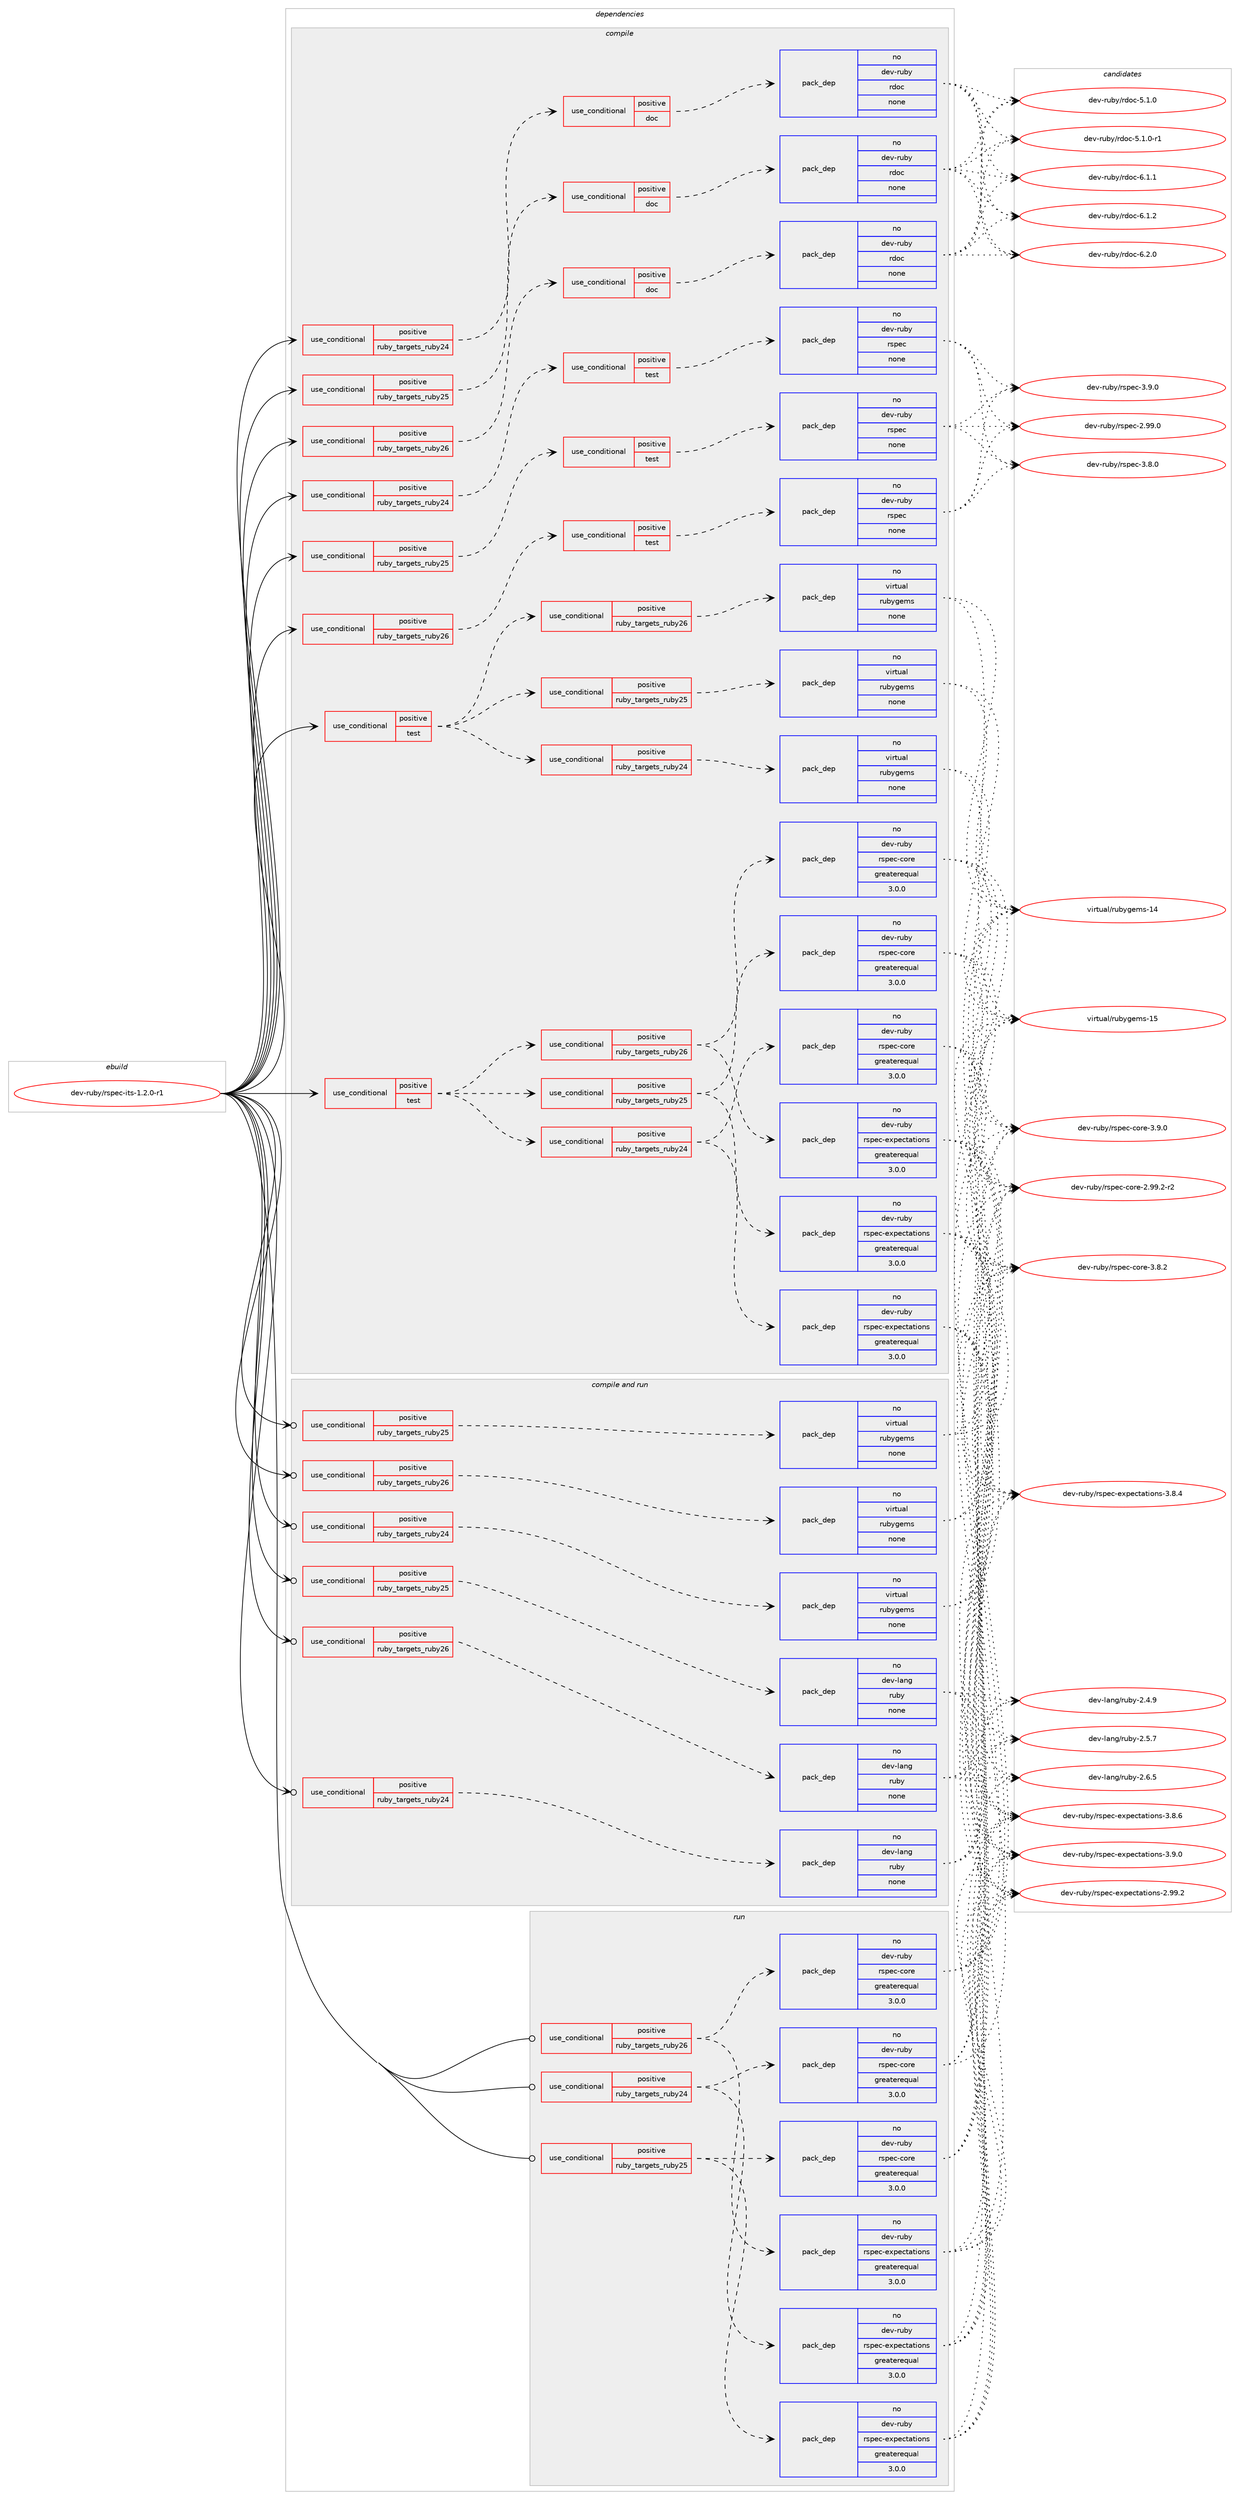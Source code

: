 digraph prolog {

# *************
# Graph options
# *************

newrank=true;
concentrate=true;
compound=true;
graph [rankdir=LR,fontname=Helvetica,fontsize=10,ranksep=1.5];#, ranksep=2.5, nodesep=0.2];
edge  [arrowhead=vee];
node  [fontname=Helvetica,fontsize=10];

# **********
# The ebuild
# **********

subgraph cluster_leftcol {
color=gray;
rank=same;
label=<<i>ebuild</i>>;
id [label="dev-ruby/rspec-its-1.2.0-r1", color=red, width=4, href="../dev-ruby/rspec-its-1.2.0-r1.svg"];
}

# ****************
# The dependencies
# ****************

subgraph cluster_midcol {
color=gray;
label=<<i>dependencies</i>>;
subgraph cluster_compile {
fillcolor="#eeeeee";
style=filled;
label=<<i>compile</i>>;
subgraph cond174119 {
dependency708113 [label=<<TABLE BORDER="0" CELLBORDER="1" CELLSPACING="0" CELLPADDING="4"><TR><TD ROWSPAN="3" CELLPADDING="10">use_conditional</TD></TR><TR><TD>positive</TD></TR><TR><TD>ruby_targets_ruby24</TD></TR></TABLE>>, shape=none, color=red];
subgraph cond174120 {
dependency708114 [label=<<TABLE BORDER="0" CELLBORDER="1" CELLSPACING="0" CELLPADDING="4"><TR><TD ROWSPAN="3" CELLPADDING="10">use_conditional</TD></TR><TR><TD>positive</TD></TR><TR><TD>doc</TD></TR></TABLE>>, shape=none, color=red];
subgraph pack521964 {
dependency708115 [label=<<TABLE BORDER="0" CELLBORDER="1" CELLSPACING="0" CELLPADDING="4" WIDTH="220"><TR><TD ROWSPAN="6" CELLPADDING="30">pack_dep</TD></TR><TR><TD WIDTH="110">no</TD></TR><TR><TD>dev-ruby</TD></TR><TR><TD>rdoc</TD></TR><TR><TD>none</TD></TR><TR><TD></TD></TR></TABLE>>, shape=none, color=blue];
}
dependency708114:e -> dependency708115:w [weight=20,style="dashed",arrowhead="vee"];
}
dependency708113:e -> dependency708114:w [weight=20,style="dashed",arrowhead="vee"];
}
id:e -> dependency708113:w [weight=20,style="solid",arrowhead="vee"];
subgraph cond174121 {
dependency708116 [label=<<TABLE BORDER="0" CELLBORDER="1" CELLSPACING="0" CELLPADDING="4"><TR><TD ROWSPAN="3" CELLPADDING="10">use_conditional</TD></TR><TR><TD>positive</TD></TR><TR><TD>ruby_targets_ruby24</TD></TR></TABLE>>, shape=none, color=red];
subgraph cond174122 {
dependency708117 [label=<<TABLE BORDER="0" CELLBORDER="1" CELLSPACING="0" CELLPADDING="4"><TR><TD ROWSPAN="3" CELLPADDING="10">use_conditional</TD></TR><TR><TD>positive</TD></TR><TR><TD>test</TD></TR></TABLE>>, shape=none, color=red];
subgraph pack521965 {
dependency708118 [label=<<TABLE BORDER="0" CELLBORDER="1" CELLSPACING="0" CELLPADDING="4" WIDTH="220"><TR><TD ROWSPAN="6" CELLPADDING="30">pack_dep</TD></TR><TR><TD WIDTH="110">no</TD></TR><TR><TD>dev-ruby</TD></TR><TR><TD>rspec</TD></TR><TR><TD>none</TD></TR><TR><TD></TD></TR></TABLE>>, shape=none, color=blue];
}
dependency708117:e -> dependency708118:w [weight=20,style="dashed",arrowhead="vee"];
}
dependency708116:e -> dependency708117:w [weight=20,style="dashed",arrowhead="vee"];
}
id:e -> dependency708116:w [weight=20,style="solid",arrowhead="vee"];
subgraph cond174123 {
dependency708119 [label=<<TABLE BORDER="0" CELLBORDER="1" CELLSPACING="0" CELLPADDING="4"><TR><TD ROWSPAN="3" CELLPADDING="10">use_conditional</TD></TR><TR><TD>positive</TD></TR><TR><TD>ruby_targets_ruby25</TD></TR></TABLE>>, shape=none, color=red];
subgraph cond174124 {
dependency708120 [label=<<TABLE BORDER="0" CELLBORDER="1" CELLSPACING="0" CELLPADDING="4"><TR><TD ROWSPAN="3" CELLPADDING="10">use_conditional</TD></TR><TR><TD>positive</TD></TR><TR><TD>doc</TD></TR></TABLE>>, shape=none, color=red];
subgraph pack521966 {
dependency708121 [label=<<TABLE BORDER="0" CELLBORDER="1" CELLSPACING="0" CELLPADDING="4" WIDTH="220"><TR><TD ROWSPAN="6" CELLPADDING="30">pack_dep</TD></TR><TR><TD WIDTH="110">no</TD></TR><TR><TD>dev-ruby</TD></TR><TR><TD>rdoc</TD></TR><TR><TD>none</TD></TR><TR><TD></TD></TR></TABLE>>, shape=none, color=blue];
}
dependency708120:e -> dependency708121:w [weight=20,style="dashed",arrowhead="vee"];
}
dependency708119:e -> dependency708120:w [weight=20,style="dashed",arrowhead="vee"];
}
id:e -> dependency708119:w [weight=20,style="solid",arrowhead="vee"];
subgraph cond174125 {
dependency708122 [label=<<TABLE BORDER="0" CELLBORDER="1" CELLSPACING="0" CELLPADDING="4"><TR><TD ROWSPAN="3" CELLPADDING="10">use_conditional</TD></TR><TR><TD>positive</TD></TR><TR><TD>ruby_targets_ruby25</TD></TR></TABLE>>, shape=none, color=red];
subgraph cond174126 {
dependency708123 [label=<<TABLE BORDER="0" CELLBORDER="1" CELLSPACING="0" CELLPADDING="4"><TR><TD ROWSPAN="3" CELLPADDING="10">use_conditional</TD></TR><TR><TD>positive</TD></TR><TR><TD>test</TD></TR></TABLE>>, shape=none, color=red];
subgraph pack521967 {
dependency708124 [label=<<TABLE BORDER="0" CELLBORDER="1" CELLSPACING="0" CELLPADDING="4" WIDTH="220"><TR><TD ROWSPAN="6" CELLPADDING="30">pack_dep</TD></TR><TR><TD WIDTH="110">no</TD></TR><TR><TD>dev-ruby</TD></TR><TR><TD>rspec</TD></TR><TR><TD>none</TD></TR><TR><TD></TD></TR></TABLE>>, shape=none, color=blue];
}
dependency708123:e -> dependency708124:w [weight=20,style="dashed",arrowhead="vee"];
}
dependency708122:e -> dependency708123:w [weight=20,style="dashed",arrowhead="vee"];
}
id:e -> dependency708122:w [weight=20,style="solid",arrowhead="vee"];
subgraph cond174127 {
dependency708125 [label=<<TABLE BORDER="0" CELLBORDER="1" CELLSPACING="0" CELLPADDING="4"><TR><TD ROWSPAN="3" CELLPADDING="10">use_conditional</TD></TR><TR><TD>positive</TD></TR><TR><TD>ruby_targets_ruby26</TD></TR></TABLE>>, shape=none, color=red];
subgraph cond174128 {
dependency708126 [label=<<TABLE BORDER="0" CELLBORDER="1" CELLSPACING="0" CELLPADDING="4"><TR><TD ROWSPAN="3" CELLPADDING="10">use_conditional</TD></TR><TR><TD>positive</TD></TR><TR><TD>doc</TD></TR></TABLE>>, shape=none, color=red];
subgraph pack521968 {
dependency708127 [label=<<TABLE BORDER="0" CELLBORDER="1" CELLSPACING="0" CELLPADDING="4" WIDTH="220"><TR><TD ROWSPAN="6" CELLPADDING="30">pack_dep</TD></TR><TR><TD WIDTH="110">no</TD></TR><TR><TD>dev-ruby</TD></TR><TR><TD>rdoc</TD></TR><TR><TD>none</TD></TR><TR><TD></TD></TR></TABLE>>, shape=none, color=blue];
}
dependency708126:e -> dependency708127:w [weight=20,style="dashed",arrowhead="vee"];
}
dependency708125:e -> dependency708126:w [weight=20,style="dashed",arrowhead="vee"];
}
id:e -> dependency708125:w [weight=20,style="solid",arrowhead="vee"];
subgraph cond174129 {
dependency708128 [label=<<TABLE BORDER="0" CELLBORDER="1" CELLSPACING="0" CELLPADDING="4"><TR><TD ROWSPAN="3" CELLPADDING="10">use_conditional</TD></TR><TR><TD>positive</TD></TR><TR><TD>ruby_targets_ruby26</TD></TR></TABLE>>, shape=none, color=red];
subgraph cond174130 {
dependency708129 [label=<<TABLE BORDER="0" CELLBORDER="1" CELLSPACING="0" CELLPADDING="4"><TR><TD ROWSPAN="3" CELLPADDING="10">use_conditional</TD></TR><TR><TD>positive</TD></TR><TR><TD>test</TD></TR></TABLE>>, shape=none, color=red];
subgraph pack521969 {
dependency708130 [label=<<TABLE BORDER="0" CELLBORDER="1" CELLSPACING="0" CELLPADDING="4" WIDTH="220"><TR><TD ROWSPAN="6" CELLPADDING="30">pack_dep</TD></TR><TR><TD WIDTH="110">no</TD></TR><TR><TD>dev-ruby</TD></TR><TR><TD>rspec</TD></TR><TR><TD>none</TD></TR><TR><TD></TD></TR></TABLE>>, shape=none, color=blue];
}
dependency708129:e -> dependency708130:w [weight=20,style="dashed",arrowhead="vee"];
}
dependency708128:e -> dependency708129:w [weight=20,style="dashed",arrowhead="vee"];
}
id:e -> dependency708128:w [weight=20,style="solid",arrowhead="vee"];
subgraph cond174131 {
dependency708131 [label=<<TABLE BORDER="0" CELLBORDER="1" CELLSPACING="0" CELLPADDING="4"><TR><TD ROWSPAN="3" CELLPADDING="10">use_conditional</TD></TR><TR><TD>positive</TD></TR><TR><TD>test</TD></TR></TABLE>>, shape=none, color=red];
subgraph cond174132 {
dependency708132 [label=<<TABLE BORDER="0" CELLBORDER="1" CELLSPACING="0" CELLPADDING="4"><TR><TD ROWSPAN="3" CELLPADDING="10">use_conditional</TD></TR><TR><TD>positive</TD></TR><TR><TD>ruby_targets_ruby24</TD></TR></TABLE>>, shape=none, color=red];
subgraph pack521970 {
dependency708133 [label=<<TABLE BORDER="0" CELLBORDER="1" CELLSPACING="0" CELLPADDING="4" WIDTH="220"><TR><TD ROWSPAN="6" CELLPADDING="30">pack_dep</TD></TR><TR><TD WIDTH="110">no</TD></TR><TR><TD>dev-ruby</TD></TR><TR><TD>rspec-core</TD></TR><TR><TD>greaterequal</TD></TR><TR><TD>3.0.0</TD></TR></TABLE>>, shape=none, color=blue];
}
dependency708132:e -> dependency708133:w [weight=20,style="dashed",arrowhead="vee"];
subgraph pack521971 {
dependency708134 [label=<<TABLE BORDER="0" CELLBORDER="1" CELLSPACING="0" CELLPADDING="4" WIDTH="220"><TR><TD ROWSPAN="6" CELLPADDING="30">pack_dep</TD></TR><TR><TD WIDTH="110">no</TD></TR><TR><TD>dev-ruby</TD></TR><TR><TD>rspec-expectations</TD></TR><TR><TD>greaterequal</TD></TR><TR><TD>3.0.0</TD></TR></TABLE>>, shape=none, color=blue];
}
dependency708132:e -> dependency708134:w [weight=20,style="dashed",arrowhead="vee"];
}
dependency708131:e -> dependency708132:w [weight=20,style="dashed",arrowhead="vee"];
subgraph cond174133 {
dependency708135 [label=<<TABLE BORDER="0" CELLBORDER="1" CELLSPACING="0" CELLPADDING="4"><TR><TD ROWSPAN="3" CELLPADDING="10">use_conditional</TD></TR><TR><TD>positive</TD></TR><TR><TD>ruby_targets_ruby25</TD></TR></TABLE>>, shape=none, color=red];
subgraph pack521972 {
dependency708136 [label=<<TABLE BORDER="0" CELLBORDER="1" CELLSPACING="0" CELLPADDING="4" WIDTH="220"><TR><TD ROWSPAN="6" CELLPADDING="30">pack_dep</TD></TR><TR><TD WIDTH="110">no</TD></TR><TR><TD>dev-ruby</TD></TR><TR><TD>rspec-core</TD></TR><TR><TD>greaterequal</TD></TR><TR><TD>3.0.0</TD></TR></TABLE>>, shape=none, color=blue];
}
dependency708135:e -> dependency708136:w [weight=20,style="dashed",arrowhead="vee"];
subgraph pack521973 {
dependency708137 [label=<<TABLE BORDER="0" CELLBORDER="1" CELLSPACING="0" CELLPADDING="4" WIDTH="220"><TR><TD ROWSPAN="6" CELLPADDING="30">pack_dep</TD></TR><TR><TD WIDTH="110">no</TD></TR><TR><TD>dev-ruby</TD></TR><TR><TD>rspec-expectations</TD></TR><TR><TD>greaterequal</TD></TR><TR><TD>3.0.0</TD></TR></TABLE>>, shape=none, color=blue];
}
dependency708135:e -> dependency708137:w [weight=20,style="dashed",arrowhead="vee"];
}
dependency708131:e -> dependency708135:w [weight=20,style="dashed",arrowhead="vee"];
subgraph cond174134 {
dependency708138 [label=<<TABLE BORDER="0" CELLBORDER="1" CELLSPACING="0" CELLPADDING="4"><TR><TD ROWSPAN="3" CELLPADDING="10">use_conditional</TD></TR><TR><TD>positive</TD></TR><TR><TD>ruby_targets_ruby26</TD></TR></TABLE>>, shape=none, color=red];
subgraph pack521974 {
dependency708139 [label=<<TABLE BORDER="0" CELLBORDER="1" CELLSPACING="0" CELLPADDING="4" WIDTH="220"><TR><TD ROWSPAN="6" CELLPADDING="30">pack_dep</TD></TR><TR><TD WIDTH="110">no</TD></TR><TR><TD>dev-ruby</TD></TR><TR><TD>rspec-core</TD></TR><TR><TD>greaterequal</TD></TR><TR><TD>3.0.0</TD></TR></TABLE>>, shape=none, color=blue];
}
dependency708138:e -> dependency708139:w [weight=20,style="dashed",arrowhead="vee"];
subgraph pack521975 {
dependency708140 [label=<<TABLE BORDER="0" CELLBORDER="1" CELLSPACING="0" CELLPADDING="4" WIDTH="220"><TR><TD ROWSPAN="6" CELLPADDING="30">pack_dep</TD></TR><TR><TD WIDTH="110">no</TD></TR><TR><TD>dev-ruby</TD></TR><TR><TD>rspec-expectations</TD></TR><TR><TD>greaterequal</TD></TR><TR><TD>3.0.0</TD></TR></TABLE>>, shape=none, color=blue];
}
dependency708138:e -> dependency708140:w [weight=20,style="dashed",arrowhead="vee"];
}
dependency708131:e -> dependency708138:w [weight=20,style="dashed",arrowhead="vee"];
}
id:e -> dependency708131:w [weight=20,style="solid",arrowhead="vee"];
subgraph cond174135 {
dependency708141 [label=<<TABLE BORDER="0" CELLBORDER="1" CELLSPACING="0" CELLPADDING="4"><TR><TD ROWSPAN="3" CELLPADDING="10">use_conditional</TD></TR><TR><TD>positive</TD></TR><TR><TD>test</TD></TR></TABLE>>, shape=none, color=red];
subgraph cond174136 {
dependency708142 [label=<<TABLE BORDER="0" CELLBORDER="1" CELLSPACING="0" CELLPADDING="4"><TR><TD ROWSPAN="3" CELLPADDING="10">use_conditional</TD></TR><TR><TD>positive</TD></TR><TR><TD>ruby_targets_ruby24</TD></TR></TABLE>>, shape=none, color=red];
subgraph pack521976 {
dependency708143 [label=<<TABLE BORDER="0" CELLBORDER="1" CELLSPACING="0" CELLPADDING="4" WIDTH="220"><TR><TD ROWSPAN="6" CELLPADDING="30">pack_dep</TD></TR><TR><TD WIDTH="110">no</TD></TR><TR><TD>virtual</TD></TR><TR><TD>rubygems</TD></TR><TR><TD>none</TD></TR><TR><TD></TD></TR></TABLE>>, shape=none, color=blue];
}
dependency708142:e -> dependency708143:w [weight=20,style="dashed",arrowhead="vee"];
}
dependency708141:e -> dependency708142:w [weight=20,style="dashed",arrowhead="vee"];
subgraph cond174137 {
dependency708144 [label=<<TABLE BORDER="0" CELLBORDER="1" CELLSPACING="0" CELLPADDING="4"><TR><TD ROWSPAN="3" CELLPADDING="10">use_conditional</TD></TR><TR><TD>positive</TD></TR><TR><TD>ruby_targets_ruby25</TD></TR></TABLE>>, shape=none, color=red];
subgraph pack521977 {
dependency708145 [label=<<TABLE BORDER="0" CELLBORDER="1" CELLSPACING="0" CELLPADDING="4" WIDTH="220"><TR><TD ROWSPAN="6" CELLPADDING="30">pack_dep</TD></TR><TR><TD WIDTH="110">no</TD></TR><TR><TD>virtual</TD></TR><TR><TD>rubygems</TD></TR><TR><TD>none</TD></TR><TR><TD></TD></TR></TABLE>>, shape=none, color=blue];
}
dependency708144:e -> dependency708145:w [weight=20,style="dashed",arrowhead="vee"];
}
dependency708141:e -> dependency708144:w [weight=20,style="dashed",arrowhead="vee"];
subgraph cond174138 {
dependency708146 [label=<<TABLE BORDER="0" CELLBORDER="1" CELLSPACING="0" CELLPADDING="4"><TR><TD ROWSPAN="3" CELLPADDING="10">use_conditional</TD></TR><TR><TD>positive</TD></TR><TR><TD>ruby_targets_ruby26</TD></TR></TABLE>>, shape=none, color=red];
subgraph pack521978 {
dependency708147 [label=<<TABLE BORDER="0" CELLBORDER="1" CELLSPACING="0" CELLPADDING="4" WIDTH="220"><TR><TD ROWSPAN="6" CELLPADDING="30">pack_dep</TD></TR><TR><TD WIDTH="110">no</TD></TR><TR><TD>virtual</TD></TR><TR><TD>rubygems</TD></TR><TR><TD>none</TD></TR><TR><TD></TD></TR></TABLE>>, shape=none, color=blue];
}
dependency708146:e -> dependency708147:w [weight=20,style="dashed",arrowhead="vee"];
}
dependency708141:e -> dependency708146:w [weight=20,style="dashed",arrowhead="vee"];
}
id:e -> dependency708141:w [weight=20,style="solid",arrowhead="vee"];
}
subgraph cluster_compileandrun {
fillcolor="#eeeeee";
style=filled;
label=<<i>compile and run</i>>;
subgraph cond174139 {
dependency708148 [label=<<TABLE BORDER="0" CELLBORDER="1" CELLSPACING="0" CELLPADDING="4"><TR><TD ROWSPAN="3" CELLPADDING="10">use_conditional</TD></TR><TR><TD>positive</TD></TR><TR><TD>ruby_targets_ruby24</TD></TR></TABLE>>, shape=none, color=red];
subgraph pack521979 {
dependency708149 [label=<<TABLE BORDER="0" CELLBORDER="1" CELLSPACING="0" CELLPADDING="4" WIDTH="220"><TR><TD ROWSPAN="6" CELLPADDING="30">pack_dep</TD></TR><TR><TD WIDTH="110">no</TD></TR><TR><TD>dev-lang</TD></TR><TR><TD>ruby</TD></TR><TR><TD>none</TD></TR><TR><TD></TD></TR></TABLE>>, shape=none, color=blue];
}
dependency708148:e -> dependency708149:w [weight=20,style="dashed",arrowhead="vee"];
}
id:e -> dependency708148:w [weight=20,style="solid",arrowhead="odotvee"];
subgraph cond174140 {
dependency708150 [label=<<TABLE BORDER="0" CELLBORDER="1" CELLSPACING="0" CELLPADDING="4"><TR><TD ROWSPAN="3" CELLPADDING="10">use_conditional</TD></TR><TR><TD>positive</TD></TR><TR><TD>ruby_targets_ruby24</TD></TR></TABLE>>, shape=none, color=red];
subgraph pack521980 {
dependency708151 [label=<<TABLE BORDER="0" CELLBORDER="1" CELLSPACING="0" CELLPADDING="4" WIDTH="220"><TR><TD ROWSPAN="6" CELLPADDING="30">pack_dep</TD></TR><TR><TD WIDTH="110">no</TD></TR><TR><TD>virtual</TD></TR><TR><TD>rubygems</TD></TR><TR><TD>none</TD></TR><TR><TD></TD></TR></TABLE>>, shape=none, color=blue];
}
dependency708150:e -> dependency708151:w [weight=20,style="dashed",arrowhead="vee"];
}
id:e -> dependency708150:w [weight=20,style="solid",arrowhead="odotvee"];
subgraph cond174141 {
dependency708152 [label=<<TABLE BORDER="0" CELLBORDER="1" CELLSPACING="0" CELLPADDING="4"><TR><TD ROWSPAN="3" CELLPADDING="10">use_conditional</TD></TR><TR><TD>positive</TD></TR><TR><TD>ruby_targets_ruby25</TD></TR></TABLE>>, shape=none, color=red];
subgraph pack521981 {
dependency708153 [label=<<TABLE BORDER="0" CELLBORDER="1" CELLSPACING="0" CELLPADDING="4" WIDTH="220"><TR><TD ROWSPAN="6" CELLPADDING="30">pack_dep</TD></TR><TR><TD WIDTH="110">no</TD></TR><TR><TD>dev-lang</TD></TR><TR><TD>ruby</TD></TR><TR><TD>none</TD></TR><TR><TD></TD></TR></TABLE>>, shape=none, color=blue];
}
dependency708152:e -> dependency708153:w [weight=20,style="dashed",arrowhead="vee"];
}
id:e -> dependency708152:w [weight=20,style="solid",arrowhead="odotvee"];
subgraph cond174142 {
dependency708154 [label=<<TABLE BORDER="0" CELLBORDER="1" CELLSPACING="0" CELLPADDING="4"><TR><TD ROWSPAN="3" CELLPADDING="10">use_conditional</TD></TR><TR><TD>positive</TD></TR><TR><TD>ruby_targets_ruby25</TD></TR></TABLE>>, shape=none, color=red];
subgraph pack521982 {
dependency708155 [label=<<TABLE BORDER="0" CELLBORDER="1" CELLSPACING="0" CELLPADDING="4" WIDTH="220"><TR><TD ROWSPAN="6" CELLPADDING="30">pack_dep</TD></TR><TR><TD WIDTH="110">no</TD></TR><TR><TD>virtual</TD></TR><TR><TD>rubygems</TD></TR><TR><TD>none</TD></TR><TR><TD></TD></TR></TABLE>>, shape=none, color=blue];
}
dependency708154:e -> dependency708155:w [weight=20,style="dashed",arrowhead="vee"];
}
id:e -> dependency708154:w [weight=20,style="solid",arrowhead="odotvee"];
subgraph cond174143 {
dependency708156 [label=<<TABLE BORDER="0" CELLBORDER="1" CELLSPACING="0" CELLPADDING="4"><TR><TD ROWSPAN="3" CELLPADDING="10">use_conditional</TD></TR><TR><TD>positive</TD></TR><TR><TD>ruby_targets_ruby26</TD></TR></TABLE>>, shape=none, color=red];
subgraph pack521983 {
dependency708157 [label=<<TABLE BORDER="0" CELLBORDER="1" CELLSPACING="0" CELLPADDING="4" WIDTH="220"><TR><TD ROWSPAN="6" CELLPADDING="30">pack_dep</TD></TR><TR><TD WIDTH="110">no</TD></TR><TR><TD>dev-lang</TD></TR><TR><TD>ruby</TD></TR><TR><TD>none</TD></TR><TR><TD></TD></TR></TABLE>>, shape=none, color=blue];
}
dependency708156:e -> dependency708157:w [weight=20,style="dashed",arrowhead="vee"];
}
id:e -> dependency708156:w [weight=20,style="solid",arrowhead="odotvee"];
subgraph cond174144 {
dependency708158 [label=<<TABLE BORDER="0" CELLBORDER="1" CELLSPACING="0" CELLPADDING="4"><TR><TD ROWSPAN="3" CELLPADDING="10">use_conditional</TD></TR><TR><TD>positive</TD></TR><TR><TD>ruby_targets_ruby26</TD></TR></TABLE>>, shape=none, color=red];
subgraph pack521984 {
dependency708159 [label=<<TABLE BORDER="0" CELLBORDER="1" CELLSPACING="0" CELLPADDING="4" WIDTH="220"><TR><TD ROWSPAN="6" CELLPADDING="30">pack_dep</TD></TR><TR><TD WIDTH="110">no</TD></TR><TR><TD>virtual</TD></TR><TR><TD>rubygems</TD></TR><TR><TD>none</TD></TR><TR><TD></TD></TR></TABLE>>, shape=none, color=blue];
}
dependency708158:e -> dependency708159:w [weight=20,style="dashed",arrowhead="vee"];
}
id:e -> dependency708158:w [weight=20,style="solid",arrowhead="odotvee"];
}
subgraph cluster_run {
fillcolor="#eeeeee";
style=filled;
label=<<i>run</i>>;
subgraph cond174145 {
dependency708160 [label=<<TABLE BORDER="0" CELLBORDER="1" CELLSPACING="0" CELLPADDING="4"><TR><TD ROWSPAN="3" CELLPADDING="10">use_conditional</TD></TR><TR><TD>positive</TD></TR><TR><TD>ruby_targets_ruby24</TD></TR></TABLE>>, shape=none, color=red];
subgraph pack521985 {
dependency708161 [label=<<TABLE BORDER="0" CELLBORDER="1" CELLSPACING="0" CELLPADDING="4" WIDTH="220"><TR><TD ROWSPAN="6" CELLPADDING="30">pack_dep</TD></TR><TR><TD WIDTH="110">no</TD></TR><TR><TD>dev-ruby</TD></TR><TR><TD>rspec-core</TD></TR><TR><TD>greaterequal</TD></TR><TR><TD>3.0.0</TD></TR></TABLE>>, shape=none, color=blue];
}
dependency708160:e -> dependency708161:w [weight=20,style="dashed",arrowhead="vee"];
subgraph pack521986 {
dependency708162 [label=<<TABLE BORDER="0" CELLBORDER="1" CELLSPACING="0" CELLPADDING="4" WIDTH="220"><TR><TD ROWSPAN="6" CELLPADDING="30">pack_dep</TD></TR><TR><TD WIDTH="110">no</TD></TR><TR><TD>dev-ruby</TD></TR><TR><TD>rspec-expectations</TD></TR><TR><TD>greaterequal</TD></TR><TR><TD>3.0.0</TD></TR></TABLE>>, shape=none, color=blue];
}
dependency708160:e -> dependency708162:w [weight=20,style="dashed",arrowhead="vee"];
}
id:e -> dependency708160:w [weight=20,style="solid",arrowhead="odot"];
subgraph cond174146 {
dependency708163 [label=<<TABLE BORDER="0" CELLBORDER="1" CELLSPACING="0" CELLPADDING="4"><TR><TD ROWSPAN="3" CELLPADDING="10">use_conditional</TD></TR><TR><TD>positive</TD></TR><TR><TD>ruby_targets_ruby25</TD></TR></TABLE>>, shape=none, color=red];
subgraph pack521987 {
dependency708164 [label=<<TABLE BORDER="0" CELLBORDER="1" CELLSPACING="0" CELLPADDING="4" WIDTH="220"><TR><TD ROWSPAN="6" CELLPADDING="30">pack_dep</TD></TR><TR><TD WIDTH="110">no</TD></TR><TR><TD>dev-ruby</TD></TR><TR><TD>rspec-core</TD></TR><TR><TD>greaterequal</TD></TR><TR><TD>3.0.0</TD></TR></TABLE>>, shape=none, color=blue];
}
dependency708163:e -> dependency708164:w [weight=20,style="dashed",arrowhead="vee"];
subgraph pack521988 {
dependency708165 [label=<<TABLE BORDER="0" CELLBORDER="1" CELLSPACING="0" CELLPADDING="4" WIDTH="220"><TR><TD ROWSPAN="6" CELLPADDING="30">pack_dep</TD></TR><TR><TD WIDTH="110">no</TD></TR><TR><TD>dev-ruby</TD></TR><TR><TD>rspec-expectations</TD></TR><TR><TD>greaterequal</TD></TR><TR><TD>3.0.0</TD></TR></TABLE>>, shape=none, color=blue];
}
dependency708163:e -> dependency708165:w [weight=20,style="dashed",arrowhead="vee"];
}
id:e -> dependency708163:w [weight=20,style="solid",arrowhead="odot"];
subgraph cond174147 {
dependency708166 [label=<<TABLE BORDER="0" CELLBORDER="1" CELLSPACING="0" CELLPADDING="4"><TR><TD ROWSPAN="3" CELLPADDING="10">use_conditional</TD></TR><TR><TD>positive</TD></TR><TR><TD>ruby_targets_ruby26</TD></TR></TABLE>>, shape=none, color=red];
subgraph pack521989 {
dependency708167 [label=<<TABLE BORDER="0" CELLBORDER="1" CELLSPACING="0" CELLPADDING="4" WIDTH="220"><TR><TD ROWSPAN="6" CELLPADDING="30">pack_dep</TD></TR><TR><TD WIDTH="110">no</TD></TR><TR><TD>dev-ruby</TD></TR><TR><TD>rspec-core</TD></TR><TR><TD>greaterequal</TD></TR><TR><TD>3.0.0</TD></TR></TABLE>>, shape=none, color=blue];
}
dependency708166:e -> dependency708167:w [weight=20,style="dashed",arrowhead="vee"];
subgraph pack521990 {
dependency708168 [label=<<TABLE BORDER="0" CELLBORDER="1" CELLSPACING="0" CELLPADDING="4" WIDTH="220"><TR><TD ROWSPAN="6" CELLPADDING="30">pack_dep</TD></TR><TR><TD WIDTH="110">no</TD></TR><TR><TD>dev-ruby</TD></TR><TR><TD>rspec-expectations</TD></TR><TR><TD>greaterequal</TD></TR><TR><TD>3.0.0</TD></TR></TABLE>>, shape=none, color=blue];
}
dependency708166:e -> dependency708168:w [weight=20,style="dashed",arrowhead="vee"];
}
id:e -> dependency708166:w [weight=20,style="solid",arrowhead="odot"];
}
}

# **************
# The candidates
# **************

subgraph cluster_choices {
rank=same;
color=gray;
label=<<i>candidates</i>>;

subgraph choice521964 {
color=black;
nodesep=1;
choice10010111845114117981214711410011199455346494648 [label="dev-ruby/rdoc-5.1.0", color=red, width=4,href="../dev-ruby/rdoc-5.1.0.svg"];
choice100101118451141179812147114100111994553464946484511449 [label="dev-ruby/rdoc-5.1.0-r1", color=red, width=4,href="../dev-ruby/rdoc-5.1.0-r1.svg"];
choice10010111845114117981214711410011199455446494649 [label="dev-ruby/rdoc-6.1.1", color=red, width=4,href="../dev-ruby/rdoc-6.1.1.svg"];
choice10010111845114117981214711410011199455446494650 [label="dev-ruby/rdoc-6.1.2", color=red, width=4,href="../dev-ruby/rdoc-6.1.2.svg"];
choice10010111845114117981214711410011199455446504648 [label="dev-ruby/rdoc-6.2.0", color=red, width=4,href="../dev-ruby/rdoc-6.2.0.svg"];
dependency708115:e -> choice10010111845114117981214711410011199455346494648:w [style=dotted,weight="100"];
dependency708115:e -> choice100101118451141179812147114100111994553464946484511449:w [style=dotted,weight="100"];
dependency708115:e -> choice10010111845114117981214711410011199455446494649:w [style=dotted,weight="100"];
dependency708115:e -> choice10010111845114117981214711410011199455446494650:w [style=dotted,weight="100"];
dependency708115:e -> choice10010111845114117981214711410011199455446504648:w [style=dotted,weight="100"];
}
subgraph choice521965 {
color=black;
nodesep=1;
choice1001011184511411798121471141151121019945504657574648 [label="dev-ruby/rspec-2.99.0", color=red, width=4,href="../dev-ruby/rspec-2.99.0.svg"];
choice10010111845114117981214711411511210199455146564648 [label="dev-ruby/rspec-3.8.0", color=red, width=4,href="../dev-ruby/rspec-3.8.0.svg"];
choice10010111845114117981214711411511210199455146574648 [label="dev-ruby/rspec-3.9.0", color=red, width=4,href="../dev-ruby/rspec-3.9.0.svg"];
dependency708118:e -> choice1001011184511411798121471141151121019945504657574648:w [style=dotted,weight="100"];
dependency708118:e -> choice10010111845114117981214711411511210199455146564648:w [style=dotted,weight="100"];
dependency708118:e -> choice10010111845114117981214711411511210199455146574648:w [style=dotted,weight="100"];
}
subgraph choice521966 {
color=black;
nodesep=1;
choice10010111845114117981214711410011199455346494648 [label="dev-ruby/rdoc-5.1.0", color=red, width=4,href="../dev-ruby/rdoc-5.1.0.svg"];
choice100101118451141179812147114100111994553464946484511449 [label="dev-ruby/rdoc-5.1.0-r1", color=red, width=4,href="../dev-ruby/rdoc-5.1.0-r1.svg"];
choice10010111845114117981214711410011199455446494649 [label="dev-ruby/rdoc-6.1.1", color=red, width=4,href="../dev-ruby/rdoc-6.1.1.svg"];
choice10010111845114117981214711410011199455446494650 [label="dev-ruby/rdoc-6.1.2", color=red, width=4,href="../dev-ruby/rdoc-6.1.2.svg"];
choice10010111845114117981214711410011199455446504648 [label="dev-ruby/rdoc-6.2.0", color=red, width=4,href="../dev-ruby/rdoc-6.2.0.svg"];
dependency708121:e -> choice10010111845114117981214711410011199455346494648:w [style=dotted,weight="100"];
dependency708121:e -> choice100101118451141179812147114100111994553464946484511449:w [style=dotted,weight="100"];
dependency708121:e -> choice10010111845114117981214711410011199455446494649:w [style=dotted,weight="100"];
dependency708121:e -> choice10010111845114117981214711410011199455446494650:w [style=dotted,weight="100"];
dependency708121:e -> choice10010111845114117981214711410011199455446504648:w [style=dotted,weight="100"];
}
subgraph choice521967 {
color=black;
nodesep=1;
choice1001011184511411798121471141151121019945504657574648 [label="dev-ruby/rspec-2.99.0", color=red, width=4,href="../dev-ruby/rspec-2.99.0.svg"];
choice10010111845114117981214711411511210199455146564648 [label="dev-ruby/rspec-3.8.0", color=red, width=4,href="../dev-ruby/rspec-3.8.0.svg"];
choice10010111845114117981214711411511210199455146574648 [label="dev-ruby/rspec-3.9.0", color=red, width=4,href="../dev-ruby/rspec-3.9.0.svg"];
dependency708124:e -> choice1001011184511411798121471141151121019945504657574648:w [style=dotted,weight="100"];
dependency708124:e -> choice10010111845114117981214711411511210199455146564648:w [style=dotted,weight="100"];
dependency708124:e -> choice10010111845114117981214711411511210199455146574648:w [style=dotted,weight="100"];
}
subgraph choice521968 {
color=black;
nodesep=1;
choice10010111845114117981214711410011199455346494648 [label="dev-ruby/rdoc-5.1.0", color=red, width=4,href="../dev-ruby/rdoc-5.1.0.svg"];
choice100101118451141179812147114100111994553464946484511449 [label="dev-ruby/rdoc-5.1.0-r1", color=red, width=4,href="../dev-ruby/rdoc-5.1.0-r1.svg"];
choice10010111845114117981214711410011199455446494649 [label="dev-ruby/rdoc-6.1.1", color=red, width=4,href="../dev-ruby/rdoc-6.1.1.svg"];
choice10010111845114117981214711410011199455446494650 [label="dev-ruby/rdoc-6.1.2", color=red, width=4,href="../dev-ruby/rdoc-6.1.2.svg"];
choice10010111845114117981214711410011199455446504648 [label="dev-ruby/rdoc-6.2.0", color=red, width=4,href="../dev-ruby/rdoc-6.2.0.svg"];
dependency708127:e -> choice10010111845114117981214711410011199455346494648:w [style=dotted,weight="100"];
dependency708127:e -> choice100101118451141179812147114100111994553464946484511449:w [style=dotted,weight="100"];
dependency708127:e -> choice10010111845114117981214711410011199455446494649:w [style=dotted,weight="100"];
dependency708127:e -> choice10010111845114117981214711410011199455446494650:w [style=dotted,weight="100"];
dependency708127:e -> choice10010111845114117981214711410011199455446504648:w [style=dotted,weight="100"];
}
subgraph choice521969 {
color=black;
nodesep=1;
choice1001011184511411798121471141151121019945504657574648 [label="dev-ruby/rspec-2.99.0", color=red, width=4,href="../dev-ruby/rspec-2.99.0.svg"];
choice10010111845114117981214711411511210199455146564648 [label="dev-ruby/rspec-3.8.0", color=red, width=4,href="../dev-ruby/rspec-3.8.0.svg"];
choice10010111845114117981214711411511210199455146574648 [label="dev-ruby/rspec-3.9.0", color=red, width=4,href="../dev-ruby/rspec-3.9.0.svg"];
dependency708130:e -> choice1001011184511411798121471141151121019945504657574648:w [style=dotted,weight="100"];
dependency708130:e -> choice10010111845114117981214711411511210199455146564648:w [style=dotted,weight="100"];
dependency708130:e -> choice10010111845114117981214711411511210199455146574648:w [style=dotted,weight="100"];
}
subgraph choice521970 {
color=black;
nodesep=1;
choice100101118451141179812147114115112101994599111114101455046575746504511450 [label="dev-ruby/rspec-core-2.99.2-r2", color=red, width=4,href="../dev-ruby/rspec-core-2.99.2-r2.svg"];
choice100101118451141179812147114115112101994599111114101455146564650 [label="dev-ruby/rspec-core-3.8.2", color=red, width=4,href="../dev-ruby/rspec-core-3.8.2.svg"];
choice100101118451141179812147114115112101994599111114101455146574648 [label="dev-ruby/rspec-core-3.9.0", color=red, width=4,href="../dev-ruby/rspec-core-3.9.0.svg"];
dependency708133:e -> choice100101118451141179812147114115112101994599111114101455046575746504511450:w [style=dotted,weight="100"];
dependency708133:e -> choice100101118451141179812147114115112101994599111114101455146564650:w [style=dotted,weight="100"];
dependency708133:e -> choice100101118451141179812147114115112101994599111114101455146574648:w [style=dotted,weight="100"];
}
subgraph choice521971 {
color=black;
nodesep=1;
choice1001011184511411798121471141151121019945101120112101991169711610511111011545504657574650 [label="dev-ruby/rspec-expectations-2.99.2", color=red, width=4,href="../dev-ruby/rspec-expectations-2.99.2.svg"];
choice10010111845114117981214711411511210199451011201121019911697116105111110115455146564652 [label="dev-ruby/rspec-expectations-3.8.4", color=red, width=4,href="../dev-ruby/rspec-expectations-3.8.4.svg"];
choice10010111845114117981214711411511210199451011201121019911697116105111110115455146564654 [label="dev-ruby/rspec-expectations-3.8.6", color=red, width=4,href="../dev-ruby/rspec-expectations-3.8.6.svg"];
choice10010111845114117981214711411511210199451011201121019911697116105111110115455146574648 [label="dev-ruby/rspec-expectations-3.9.0", color=red, width=4,href="../dev-ruby/rspec-expectations-3.9.0.svg"];
dependency708134:e -> choice1001011184511411798121471141151121019945101120112101991169711610511111011545504657574650:w [style=dotted,weight="100"];
dependency708134:e -> choice10010111845114117981214711411511210199451011201121019911697116105111110115455146564652:w [style=dotted,weight="100"];
dependency708134:e -> choice10010111845114117981214711411511210199451011201121019911697116105111110115455146564654:w [style=dotted,weight="100"];
dependency708134:e -> choice10010111845114117981214711411511210199451011201121019911697116105111110115455146574648:w [style=dotted,weight="100"];
}
subgraph choice521972 {
color=black;
nodesep=1;
choice100101118451141179812147114115112101994599111114101455046575746504511450 [label="dev-ruby/rspec-core-2.99.2-r2", color=red, width=4,href="../dev-ruby/rspec-core-2.99.2-r2.svg"];
choice100101118451141179812147114115112101994599111114101455146564650 [label="dev-ruby/rspec-core-3.8.2", color=red, width=4,href="../dev-ruby/rspec-core-3.8.2.svg"];
choice100101118451141179812147114115112101994599111114101455146574648 [label="dev-ruby/rspec-core-3.9.0", color=red, width=4,href="../dev-ruby/rspec-core-3.9.0.svg"];
dependency708136:e -> choice100101118451141179812147114115112101994599111114101455046575746504511450:w [style=dotted,weight="100"];
dependency708136:e -> choice100101118451141179812147114115112101994599111114101455146564650:w [style=dotted,weight="100"];
dependency708136:e -> choice100101118451141179812147114115112101994599111114101455146574648:w [style=dotted,weight="100"];
}
subgraph choice521973 {
color=black;
nodesep=1;
choice1001011184511411798121471141151121019945101120112101991169711610511111011545504657574650 [label="dev-ruby/rspec-expectations-2.99.2", color=red, width=4,href="../dev-ruby/rspec-expectations-2.99.2.svg"];
choice10010111845114117981214711411511210199451011201121019911697116105111110115455146564652 [label="dev-ruby/rspec-expectations-3.8.4", color=red, width=4,href="../dev-ruby/rspec-expectations-3.8.4.svg"];
choice10010111845114117981214711411511210199451011201121019911697116105111110115455146564654 [label="dev-ruby/rspec-expectations-3.8.6", color=red, width=4,href="../dev-ruby/rspec-expectations-3.8.6.svg"];
choice10010111845114117981214711411511210199451011201121019911697116105111110115455146574648 [label="dev-ruby/rspec-expectations-3.9.0", color=red, width=4,href="../dev-ruby/rspec-expectations-3.9.0.svg"];
dependency708137:e -> choice1001011184511411798121471141151121019945101120112101991169711610511111011545504657574650:w [style=dotted,weight="100"];
dependency708137:e -> choice10010111845114117981214711411511210199451011201121019911697116105111110115455146564652:w [style=dotted,weight="100"];
dependency708137:e -> choice10010111845114117981214711411511210199451011201121019911697116105111110115455146564654:w [style=dotted,weight="100"];
dependency708137:e -> choice10010111845114117981214711411511210199451011201121019911697116105111110115455146574648:w [style=dotted,weight="100"];
}
subgraph choice521974 {
color=black;
nodesep=1;
choice100101118451141179812147114115112101994599111114101455046575746504511450 [label="dev-ruby/rspec-core-2.99.2-r2", color=red, width=4,href="../dev-ruby/rspec-core-2.99.2-r2.svg"];
choice100101118451141179812147114115112101994599111114101455146564650 [label="dev-ruby/rspec-core-3.8.2", color=red, width=4,href="../dev-ruby/rspec-core-3.8.2.svg"];
choice100101118451141179812147114115112101994599111114101455146574648 [label="dev-ruby/rspec-core-3.9.0", color=red, width=4,href="../dev-ruby/rspec-core-3.9.0.svg"];
dependency708139:e -> choice100101118451141179812147114115112101994599111114101455046575746504511450:w [style=dotted,weight="100"];
dependency708139:e -> choice100101118451141179812147114115112101994599111114101455146564650:w [style=dotted,weight="100"];
dependency708139:e -> choice100101118451141179812147114115112101994599111114101455146574648:w [style=dotted,weight="100"];
}
subgraph choice521975 {
color=black;
nodesep=1;
choice1001011184511411798121471141151121019945101120112101991169711610511111011545504657574650 [label="dev-ruby/rspec-expectations-2.99.2", color=red, width=4,href="../dev-ruby/rspec-expectations-2.99.2.svg"];
choice10010111845114117981214711411511210199451011201121019911697116105111110115455146564652 [label="dev-ruby/rspec-expectations-3.8.4", color=red, width=4,href="../dev-ruby/rspec-expectations-3.8.4.svg"];
choice10010111845114117981214711411511210199451011201121019911697116105111110115455146564654 [label="dev-ruby/rspec-expectations-3.8.6", color=red, width=4,href="../dev-ruby/rspec-expectations-3.8.6.svg"];
choice10010111845114117981214711411511210199451011201121019911697116105111110115455146574648 [label="dev-ruby/rspec-expectations-3.9.0", color=red, width=4,href="../dev-ruby/rspec-expectations-3.9.0.svg"];
dependency708140:e -> choice1001011184511411798121471141151121019945101120112101991169711610511111011545504657574650:w [style=dotted,weight="100"];
dependency708140:e -> choice10010111845114117981214711411511210199451011201121019911697116105111110115455146564652:w [style=dotted,weight="100"];
dependency708140:e -> choice10010111845114117981214711411511210199451011201121019911697116105111110115455146564654:w [style=dotted,weight="100"];
dependency708140:e -> choice10010111845114117981214711411511210199451011201121019911697116105111110115455146574648:w [style=dotted,weight="100"];
}
subgraph choice521976 {
color=black;
nodesep=1;
choice118105114116117971084711411798121103101109115454952 [label="virtual/rubygems-14", color=red, width=4,href="../virtual/rubygems-14.svg"];
choice118105114116117971084711411798121103101109115454953 [label="virtual/rubygems-15", color=red, width=4,href="../virtual/rubygems-15.svg"];
dependency708143:e -> choice118105114116117971084711411798121103101109115454952:w [style=dotted,weight="100"];
dependency708143:e -> choice118105114116117971084711411798121103101109115454953:w [style=dotted,weight="100"];
}
subgraph choice521977 {
color=black;
nodesep=1;
choice118105114116117971084711411798121103101109115454952 [label="virtual/rubygems-14", color=red, width=4,href="../virtual/rubygems-14.svg"];
choice118105114116117971084711411798121103101109115454953 [label="virtual/rubygems-15", color=red, width=4,href="../virtual/rubygems-15.svg"];
dependency708145:e -> choice118105114116117971084711411798121103101109115454952:w [style=dotted,weight="100"];
dependency708145:e -> choice118105114116117971084711411798121103101109115454953:w [style=dotted,weight="100"];
}
subgraph choice521978 {
color=black;
nodesep=1;
choice118105114116117971084711411798121103101109115454952 [label="virtual/rubygems-14", color=red, width=4,href="../virtual/rubygems-14.svg"];
choice118105114116117971084711411798121103101109115454953 [label="virtual/rubygems-15", color=red, width=4,href="../virtual/rubygems-15.svg"];
dependency708147:e -> choice118105114116117971084711411798121103101109115454952:w [style=dotted,weight="100"];
dependency708147:e -> choice118105114116117971084711411798121103101109115454953:w [style=dotted,weight="100"];
}
subgraph choice521979 {
color=black;
nodesep=1;
choice10010111845108971101034711411798121455046524657 [label="dev-lang/ruby-2.4.9", color=red, width=4,href="../dev-lang/ruby-2.4.9.svg"];
choice10010111845108971101034711411798121455046534655 [label="dev-lang/ruby-2.5.7", color=red, width=4,href="../dev-lang/ruby-2.5.7.svg"];
choice10010111845108971101034711411798121455046544653 [label="dev-lang/ruby-2.6.5", color=red, width=4,href="../dev-lang/ruby-2.6.5.svg"];
dependency708149:e -> choice10010111845108971101034711411798121455046524657:w [style=dotted,weight="100"];
dependency708149:e -> choice10010111845108971101034711411798121455046534655:w [style=dotted,weight="100"];
dependency708149:e -> choice10010111845108971101034711411798121455046544653:w [style=dotted,weight="100"];
}
subgraph choice521980 {
color=black;
nodesep=1;
choice118105114116117971084711411798121103101109115454952 [label="virtual/rubygems-14", color=red, width=4,href="../virtual/rubygems-14.svg"];
choice118105114116117971084711411798121103101109115454953 [label="virtual/rubygems-15", color=red, width=4,href="../virtual/rubygems-15.svg"];
dependency708151:e -> choice118105114116117971084711411798121103101109115454952:w [style=dotted,weight="100"];
dependency708151:e -> choice118105114116117971084711411798121103101109115454953:w [style=dotted,weight="100"];
}
subgraph choice521981 {
color=black;
nodesep=1;
choice10010111845108971101034711411798121455046524657 [label="dev-lang/ruby-2.4.9", color=red, width=4,href="../dev-lang/ruby-2.4.9.svg"];
choice10010111845108971101034711411798121455046534655 [label="dev-lang/ruby-2.5.7", color=red, width=4,href="../dev-lang/ruby-2.5.7.svg"];
choice10010111845108971101034711411798121455046544653 [label="dev-lang/ruby-2.6.5", color=red, width=4,href="../dev-lang/ruby-2.6.5.svg"];
dependency708153:e -> choice10010111845108971101034711411798121455046524657:w [style=dotted,weight="100"];
dependency708153:e -> choice10010111845108971101034711411798121455046534655:w [style=dotted,weight="100"];
dependency708153:e -> choice10010111845108971101034711411798121455046544653:w [style=dotted,weight="100"];
}
subgraph choice521982 {
color=black;
nodesep=1;
choice118105114116117971084711411798121103101109115454952 [label="virtual/rubygems-14", color=red, width=4,href="../virtual/rubygems-14.svg"];
choice118105114116117971084711411798121103101109115454953 [label="virtual/rubygems-15", color=red, width=4,href="../virtual/rubygems-15.svg"];
dependency708155:e -> choice118105114116117971084711411798121103101109115454952:w [style=dotted,weight="100"];
dependency708155:e -> choice118105114116117971084711411798121103101109115454953:w [style=dotted,weight="100"];
}
subgraph choice521983 {
color=black;
nodesep=1;
choice10010111845108971101034711411798121455046524657 [label="dev-lang/ruby-2.4.9", color=red, width=4,href="../dev-lang/ruby-2.4.9.svg"];
choice10010111845108971101034711411798121455046534655 [label="dev-lang/ruby-2.5.7", color=red, width=4,href="../dev-lang/ruby-2.5.7.svg"];
choice10010111845108971101034711411798121455046544653 [label="dev-lang/ruby-2.6.5", color=red, width=4,href="../dev-lang/ruby-2.6.5.svg"];
dependency708157:e -> choice10010111845108971101034711411798121455046524657:w [style=dotted,weight="100"];
dependency708157:e -> choice10010111845108971101034711411798121455046534655:w [style=dotted,weight="100"];
dependency708157:e -> choice10010111845108971101034711411798121455046544653:w [style=dotted,weight="100"];
}
subgraph choice521984 {
color=black;
nodesep=1;
choice118105114116117971084711411798121103101109115454952 [label="virtual/rubygems-14", color=red, width=4,href="../virtual/rubygems-14.svg"];
choice118105114116117971084711411798121103101109115454953 [label="virtual/rubygems-15", color=red, width=4,href="../virtual/rubygems-15.svg"];
dependency708159:e -> choice118105114116117971084711411798121103101109115454952:w [style=dotted,weight="100"];
dependency708159:e -> choice118105114116117971084711411798121103101109115454953:w [style=dotted,weight="100"];
}
subgraph choice521985 {
color=black;
nodesep=1;
choice100101118451141179812147114115112101994599111114101455046575746504511450 [label="dev-ruby/rspec-core-2.99.2-r2", color=red, width=4,href="../dev-ruby/rspec-core-2.99.2-r2.svg"];
choice100101118451141179812147114115112101994599111114101455146564650 [label="dev-ruby/rspec-core-3.8.2", color=red, width=4,href="../dev-ruby/rspec-core-3.8.2.svg"];
choice100101118451141179812147114115112101994599111114101455146574648 [label="dev-ruby/rspec-core-3.9.0", color=red, width=4,href="../dev-ruby/rspec-core-3.9.0.svg"];
dependency708161:e -> choice100101118451141179812147114115112101994599111114101455046575746504511450:w [style=dotted,weight="100"];
dependency708161:e -> choice100101118451141179812147114115112101994599111114101455146564650:w [style=dotted,weight="100"];
dependency708161:e -> choice100101118451141179812147114115112101994599111114101455146574648:w [style=dotted,weight="100"];
}
subgraph choice521986 {
color=black;
nodesep=1;
choice1001011184511411798121471141151121019945101120112101991169711610511111011545504657574650 [label="dev-ruby/rspec-expectations-2.99.2", color=red, width=4,href="../dev-ruby/rspec-expectations-2.99.2.svg"];
choice10010111845114117981214711411511210199451011201121019911697116105111110115455146564652 [label="dev-ruby/rspec-expectations-3.8.4", color=red, width=4,href="../dev-ruby/rspec-expectations-3.8.4.svg"];
choice10010111845114117981214711411511210199451011201121019911697116105111110115455146564654 [label="dev-ruby/rspec-expectations-3.8.6", color=red, width=4,href="../dev-ruby/rspec-expectations-3.8.6.svg"];
choice10010111845114117981214711411511210199451011201121019911697116105111110115455146574648 [label="dev-ruby/rspec-expectations-3.9.0", color=red, width=4,href="../dev-ruby/rspec-expectations-3.9.0.svg"];
dependency708162:e -> choice1001011184511411798121471141151121019945101120112101991169711610511111011545504657574650:w [style=dotted,weight="100"];
dependency708162:e -> choice10010111845114117981214711411511210199451011201121019911697116105111110115455146564652:w [style=dotted,weight="100"];
dependency708162:e -> choice10010111845114117981214711411511210199451011201121019911697116105111110115455146564654:w [style=dotted,weight="100"];
dependency708162:e -> choice10010111845114117981214711411511210199451011201121019911697116105111110115455146574648:w [style=dotted,weight="100"];
}
subgraph choice521987 {
color=black;
nodesep=1;
choice100101118451141179812147114115112101994599111114101455046575746504511450 [label="dev-ruby/rspec-core-2.99.2-r2", color=red, width=4,href="../dev-ruby/rspec-core-2.99.2-r2.svg"];
choice100101118451141179812147114115112101994599111114101455146564650 [label="dev-ruby/rspec-core-3.8.2", color=red, width=4,href="../dev-ruby/rspec-core-3.8.2.svg"];
choice100101118451141179812147114115112101994599111114101455146574648 [label="dev-ruby/rspec-core-3.9.0", color=red, width=4,href="../dev-ruby/rspec-core-3.9.0.svg"];
dependency708164:e -> choice100101118451141179812147114115112101994599111114101455046575746504511450:w [style=dotted,weight="100"];
dependency708164:e -> choice100101118451141179812147114115112101994599111114101455146564650:w [style=dotted,weight="100"];
dependency708164:e -> choice100101118451141179812147114115112101994599111114101455146574648:w [style=dotted,weight="100"];
}
subgraph choice521988 {
color=black;
nodesep=1;
choice1001011184511411798121471141151121019945101120112101991169711610511111011545504657574650 [label="dev-ruby/rspec-expectations-2.99.2", color=red, width=4,href="../dev-ruby/rspec-expectations-2.99.2.svg"];
choice10010111845114117981214711411511210199451011201121019911697116105111110115455146564652 [label="dev-ruby/rspec-expectations-3.8.4", color=red, width=4,href="../dev-ruby/rspec-expectations-3.8.4.svg"];
choice10010111845114117981214711411511210199451011201121019911697116105111110115455146564654 [label="dev-ruby/rspec-expectations-3.8.6", color=red, width=4,href="../dev-ruby/rspec-expectations-3.8.6.svg"];
choice10010111845114117981214711411511210199451011201121019911697116105111110115455146574648 [label="dev-ruby/rspec-expectations-3.9.0", color=red, width=4,href="../dev-ruby/rspec-expectations-3.9.0.svg"];
dependency708165:e -> choice1001011184511411798121471141151121019945101120112101991169711610511111011545504657574650:w [style=dotted,weight="100"];
dependency708165:e -> choice10010111845114117981214711411511210199451011201121019911697116105111110115455146564652:w [style=dotted,weight="100"];
dependency708165:e -> choice10010111845114117981214711411511210199451011201121019911697116105111110115455146564654:w [style=dotted,weight="100"];
dependency708165:e -> choice10010111845114117981214711411511210199451011201121019911697116105111110115455146574648:w [style=dotted,weight="100"];
}
subgraph choice521989 {
color=black;
nodesep=1;
choice100101118451141179812147114115112101994599111114101455046575746504511450 [label="dev-ruby/rspec-core-2.99.2-r2", color=red, width=4,href="../dev-ruby/rspec-core-2.99.2-r2.svg"];
choice100101118451141179812147114115112101994599111114101455146564650 [label="dev-ruby/rspec-core-3.8.2", color=red, width=4,href="../dev-ruby/rspec-core-3.8.2.svg"];
choice100101118451141179812147114115112101994599111114101455146574648 [label="dev-ruby/rspec-core-3.9.0", color=red, width=4,href="../dev-ruby/rspec-core-3.9.0.svg"];
dependency708167:e -> choice100101118451141179812147114115112101994599111114101455046575746504511450:w [style=dotted,weight="100"];
dependency708167:e -> choice100101118451141179812147114115112101994599111114101455146564650:w [style=dotted,weight="100"];
dependency708167:e -> choice100101118451141179812147114115112101994599111114101455146574648:w [style=dotted,weight="100"];
}
subgraph choice521990 {
color=black;
nodesep=1;
choice1001011184511411798121471141151121019945101120112101991169711610511111011545504657574650 [label="dev-ruby/rspec-expectations-2.99.2", color=red, width=4,href="../dev-ruby/rspec-expectations-2.99.2.svg"];
choice10010111845114117981214711411511210199451011201121019911697116105111110115455146564652 [label="dev-ruby/rspec-expectations-3.8.4", color=red, width=4,href="../dev-ruby/rspec-expectations-3.8.4.svg"];
choice10010111845114117981214711411511210199451011201121019911697116105111110115455146564654 [label="dev-ruby/rspec-expectations-3.8.6", color=red, width=4,href="../dev-ruby/rspec-expectations-3.8.6.svg"];
choice10010111845114117981214711411511210199451011201121019911697116105111110115455146574648 [label="dev-ruby/rspec-expectations-3.9.0", color=red, width=4,href="../dev-ruby/rspec-expectations-3.9.0.svg"];
dependency708168:e -> choice1001011184511411798121471141151121019945101120112101991169711610511111011545504657574650:w [style=dotted,weight="100"];
dependency708168:e -> choice10010111845114117981214711411511210199451011201121019911697116105111110115455146564652:w [style=dotted,weight="100"];
dependency708168:e -> choice10010111845114117981214711411511210199451011201121019911697116105111110115455146564654:w [style=dotted,weight="100"];
dependency708168:e -> choice10010111845114117981214711411511210199451011201121019911697116105111110115455146574648:w [style=dotted,weight="100"];
}
}

}
